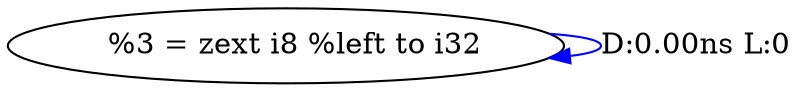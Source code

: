 digraph {
Node0x2b9be40[label="  %3 = zext i8 %left to i32"];
Node0x2b9be40 -> Node0x2b9be40[label="D:0.00ns L:0",color=blue];
}
